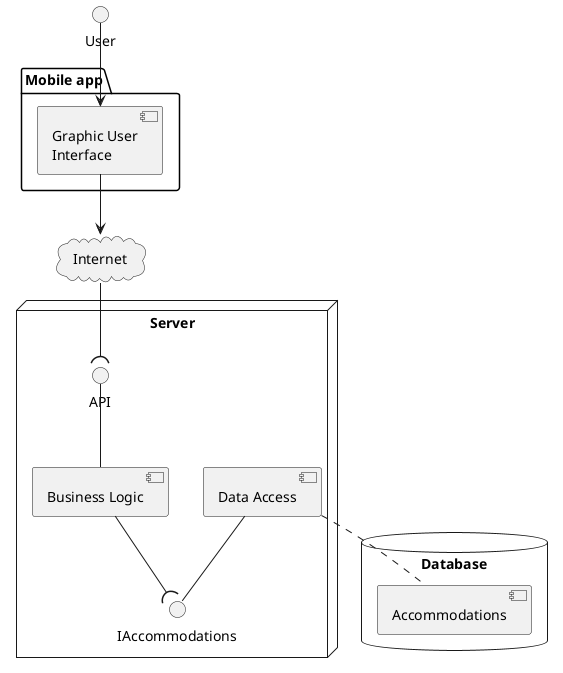 @startuml

cloud Internet

node "Server" {
  interface API
  [Business Logic]
  [Data Access] as DA  
  interface IAccommodations
}

package "Mobile app" {
  component [Graphic User\nInterface] as GUI
}

database "Database" {
  [Accommodations]
}

GUI -down-> Internet
Internet -down-( API

[Business Logic] -up- API
DA -- IAccommodations
[Business Logic] --( IAccommodations
DA .. [Accommodations]

User --> GUI



@enduml